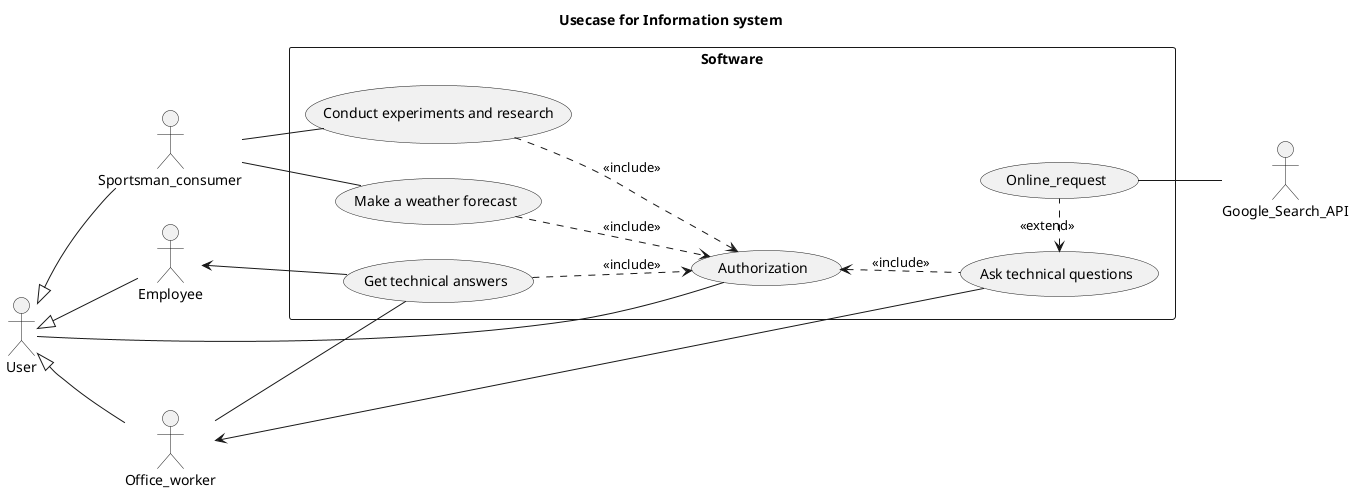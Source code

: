 @startuml 
title Usecase for Information system
left to right direction
skinparam packageStyle rect
actor User
actor Employee
actor Sportsman_consumer
actor Office_worker
actor Google_Search_API
rectangle Software {
  User -- (Authorization)
  User <|-- Sportsman_consumer
  User <|-- Employee
  User <|-- Office_worker
  
  Employee <-- (Get technical answers)
  (Ask technical questions) --> Office_worker
  (Online_request) -- Google_Search_API
  Sportsman_consumer -- (Conduct experiments and research)
  Sportsman_consumer -- (Make a weather forecast)
  Office_worker -- (Get technical answers)
  
  (Get technical answers) ..> (Authorization) : <<include>>
  (Conduct experiments and research) ..> (Authorization) : <<include>>
  (Make a weather forecast) ..> (Authorization) : <<include>>
  
  (Authorization) <.. (Ask technical questions) : <<include>>
  
  (Ask technical questions) <. (Online_request) : <<extend>>
}
@enduml
